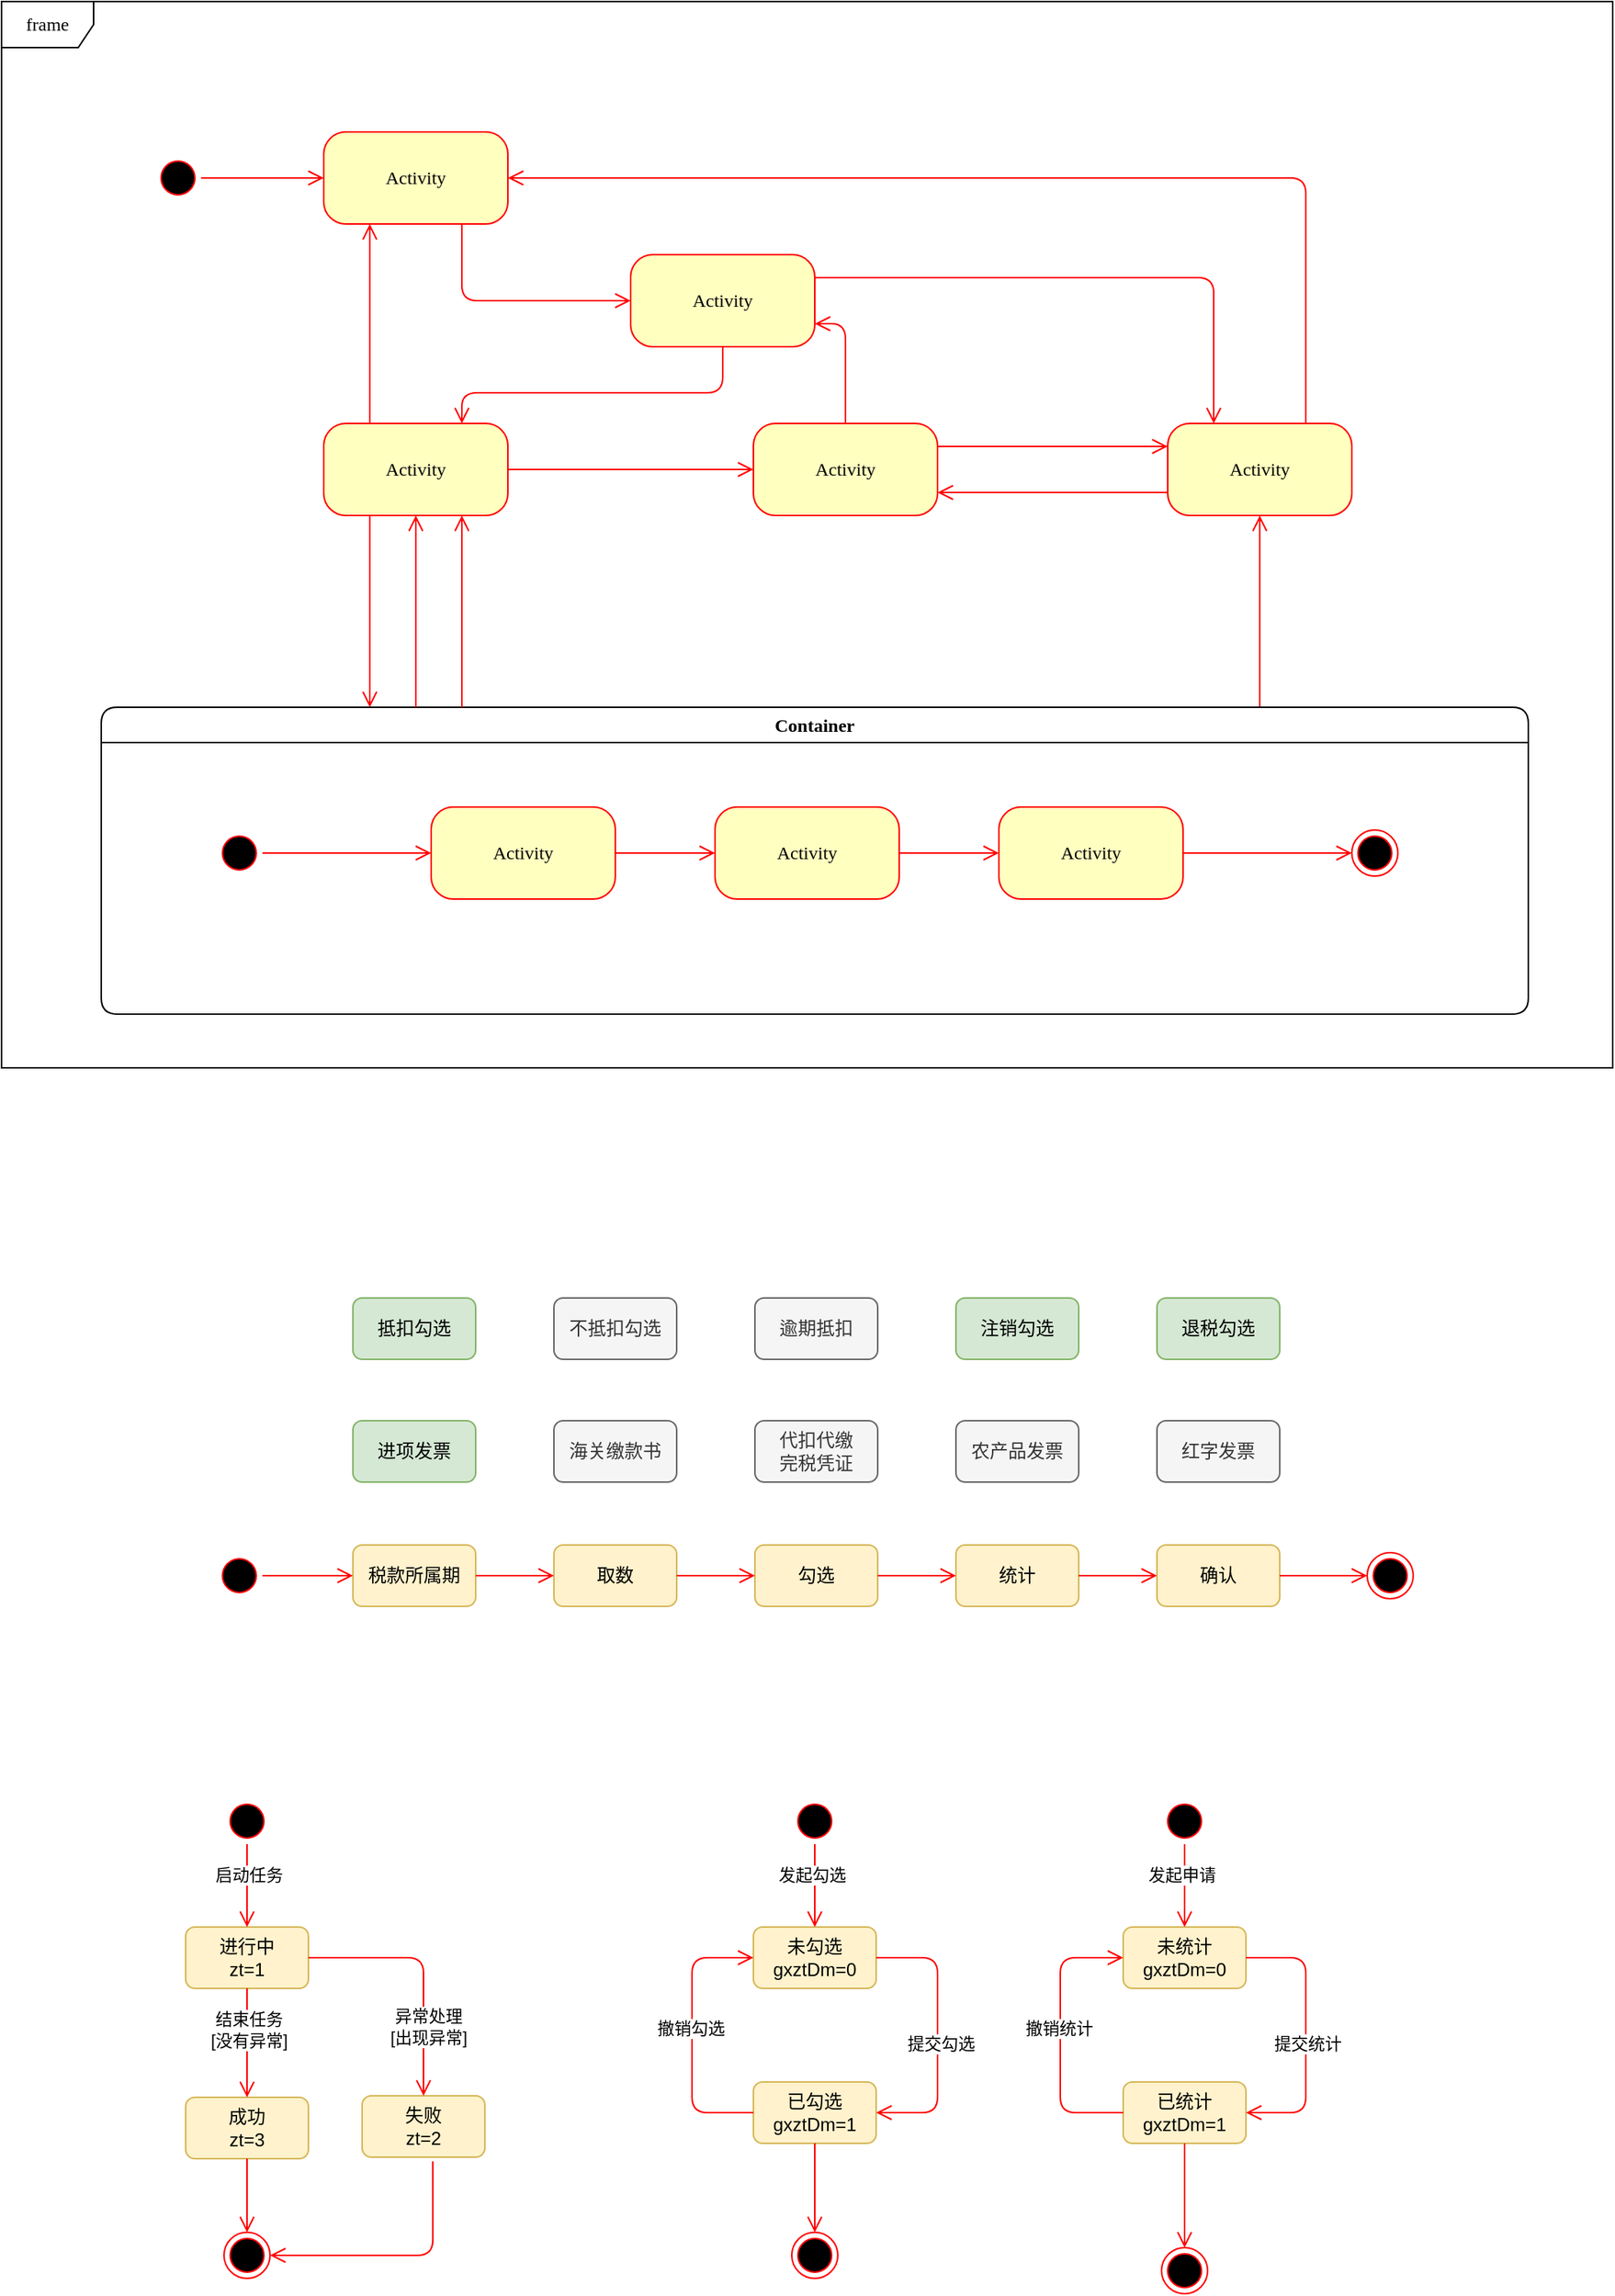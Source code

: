<mxfile version="21.6.8" type="github">
  <diagram name="Page-1" id="58cdce13-f638-feb5-8d6f-7d28b1aa9fa0">
    <mxGraphModel dx="1050" dy="574" grid="1" gridSize="10" guides="1" tooltips="1" connect="1" arrows="1" fold="1" page="1" pageScale="1" pageWidth="1100" pageHeight="850" background="none" math="0" shadow="0">
      <root>
        <mxCell id="0" />
        <mxCell id="1" parent="0" />
        <mxCell id="382b91b5511bd0f7-1" value="" style="ellipse;html=1;shape=startState;fillColor=#000000;strokeColor=#ff0000;rounded=1;shadow=0;comic=0;labelBackgroundColor=none;fontFamily=Verdana;fontSize=12;fontColor=#000000;align=center;direction=south;" parent="1" vertex="1">
          <mxGeometry x="130" y="135" width="30" height="30" as="geometry" />
        </mxCell>
        <mxCell id="382b91b5511bd0f7-5" value="Activity" style="rounded=1;whiteSpace=wrap;html=1;arcSize=24;fillColor=#ffffc0;strokeColor=#ff0000;shadow=0;comic=0;labelBackgroundColor=none;fontFamily=Verdana;fontSize=12;fontColor=#000000;align=center;" parent="1" vertex="1">
          <mxGeometry x="240" y="310" width="120" height="60" as="geometry" />
        </mxCell>
        <mxCell id="382b91b5511bd0f7-6" value="Activity" style="rounded=1;whiteSpace=wrap;html=1;arcSize=24;fillColor=#ffffc0;strokeColor=#ff0000;shadow=0;comic=0;labelBackgroundColor=none;fontFamily=Verdana;fontSize=12;fontColor=#000000;align=center;" parent="1" vertex="1">
          <mxGeometry x="240" y="120" width="120" height="60" as="geometry" />
        </mxCell>
        <mxCell id="3cde6dad864a17aa-3" style="edgeStyle=orthogonalEdgeStyle;html=1;exitX=1;exitY=0.25;entryX=0.25;entryY=0;labelBackgroundColor=none;endArrow=open;endSize=8;strokeColor=#ff0000;fontFamily=Verdana;fontSize=12;align=left;" parent="1" source="382b91b5511bd0f7-7" target="382b91b5511bd0f7-9" edge="1">
          <mxGeometry relative="1" as="geometry" />
        </mxCell>
        <mxCell id="382b91b5511bd0f7-7" value="Activity" style="rounded=1;whiteSpace=wrap;html=1;arcSize=24;fillColor=#ffffc0;strokeColor=#ff0000;shadow=0;comic=0;labelBackgroundColor=none;fontFamily=Verdana;fontSize=12;fontColor=#000000;align=center;" parent="1" vertex="1">
          <mxGeometry x="440" y="200" width="120" height="60" as="geometry" />
        </mxCell>
        <mxCell id="3cde6dad864a17aa-4" style="edgeStyle=orthogonalEdgeStyle;html=1;exitX=0.75;exitY=0;entryX=1;entryY=0.5;labelBackgroundColor=none;endArrow=open;endSize=8;strokeColor=#ff0000;fontFamily=Verdana;fontSize=12;align=left;" parent="1" source="382b91b5511bd0f7-9" target="382b91b5511bd0f7-6" edge="1">
          <mxGeometry relative="1" as="geometry">
            <Array as="points">
              <mxPoint x="880" y="150" />
            </Array>
          </mxGeometry>
        </mxCell>
        <mxCell id="3cde6dad864a17aa-13" style="edgeStyle=elbowEdgeStyle;html=1;exitX=0;exitY=0.75;entryX=1;entryY=0.75;labelBackgroundColor=none;endArrow=open;endSize=8;strokeColor=#ff0000;fontFamily=Verdana;fontSize=12;align=left;" parent="1" source="382b91b5511bd0f7-9" target="382b91b5511bd0f7-10" edge="1">
          <mxGeometry relative="1" as="geometry" />
        </mxCell>
        <mxCell id="382b91b5511bd0f7-9" value="Activity" style="rounded=1;whiteSpace=wrap;html=1;arcSize=24;fillColor=#ffffc0;strokeColor=#ff0000;shadow=0;comic=0;labelBackgroundColor=none;fontFamily=Verdana;fontSize=12;fontColor=#000000;align=center;" parent="1" vertex="1">
          <mxGeometry x="790" y="310" width="120" height="60" as="geometry" />
        </mxCell>
        <mxCell id="382b91b5511bd0f7-10" value="Activity" style="rounded=1;whiteSpace=wrap;html=1;arcSize=24;fillColor=#ffffc0;strokeColor=#ff0000;shadow=0;comic=0;labelBackgroundColor=none;fontFamily=Verdana;fontSize=12;fontColor=#000000;align=center;" parent="1" vertex="1">
          <mxGeometry x="520" y="310" width="120" height="60" as="geometry" />
        </mxCell>
        <mxCell id="3cde6dad864a17aa-5" style="edgeStyle=elbowEdgeStyle;html=1;labelBackgroundColor=none;endArrow=open;endSize=8;strokeColor=#ff0000;fontFamily=Verdana;fontSize=12;align=left;" parent="1" source="2a3bc250acf0617d-7" target="382b91b5511bd0f7-9" edge="1">
          <mxGeometry relative="1" as="geometry" />
        </mxCell>
        <mxCell id="2a3bc250acf0617d-7" value="Container" style="swimlane;whiteSpace=wrap;html=1;rounded=1;shadow=0;comic=0;labelBackgroundColor=none;strokeWidth=1;fontFamily=Verdana;fontSize=12;align=center;" parent="1" vertex="1">
          <mxGeometry x="95" y="495" width="930" height="200" as="geometry" />
        </mxCell>
        <mxCell id="3cde6dad864a17aa-10" style="edgeStyle=elbowEdgeStyle;html=1;labelBackgroundColor=none;endArrow=open;endSize=8;strokeColor=#ff0000;fontFamily=Verdana;fontSize=12;align=left;" parent="2a3bc250acf0617d-7" source="382b91b5511bd0f7-8" target="3cde6dad864a17aa-1" edge="1">
          <mxGeometry relative="1" as="geometry" />
        </mxCell>
        <mxCell id="382b91b5511bd0f7-8" value="Activity" style="rounded=1;whiteSpace=wrap;html=1;arcSize=24;fillColor=#ffffc0;strokeColor=#ff0000;shadow=0;comic=0;labelBackgroundColor=none;fontFamily=Verdana;fontSize=12;fontColor=#000000;align=center;" parent="2a3bc250acf0617d-7" vertex="1">
          <mxGeometry x="215" y="65" width="120" height="60" as="geometry" />
        </mxCell>
        <mxCell id="24f968d109e7d6b4-3" value="" style="ellipse;html=1;shape=endState;fillColor=#000000;strokeColor=#ff0000;rounded=1;shadow=0;comic=0;labelBackgroundColor=none;fontFamily=Verdana;fontSize=12;fontColor=#000000;align=center;" parent="2a3bc250acf0617d-7" vertex="1">
          <mxGeometry x="815" y="80" width="30" height="30" as="geometry" />
        </mxCell>
        <mxCell id="3cde6dad864a17aa-9" style="edgeStyle=elbowEdgeStyle;html=1;labelBackgroundColor=none;endArrow=open;endSize=8;strokeColor=#ff0000;fontFamily=Verdana;fontSize=12;align=left;" parent="2a3bc250acf0617d-7" source="2a3bc250acf0617d-3" target="382b91b5511bd0f7-8" edge="1">
          <mxGeometry relative="1" as="geometry" />
        </mxCell>
        <mxCell id="2a3bc250acf0617d-3" value="" style="ellipse;html=1;shape=startState;fillColor=#000000;strokeColor=#ff0000;rounded=1;shadow=0;comic=0;labelBackgroundColor=none;fontFamily=Verdana;fontSize=12;fontColor=#000000;align=center;direction=south;" parent="2a3bc250acf0617d-7" vertex="1">
          <mxGeometry x="75" y="80" width="30" height="30" as="geometry" />
        </mxCell>
        <mxCell id="3cde6dad864a17aa-11" style="edgeStyle=elbowEdgeStyle;html=1;labelBackgroundColor=none;endArrow=open;endSize=8;strokeColor=#ff0000;fontFamily=Verdana;fontSize=12;align=left;" parent="2a3bc250acf0617d-7" source="3cde6dad864a17aa-1" target="3cde6dad864a17aa-2" edge="1">
          <mxGeometry relative="1" as="geometry" />
        </mxCell>
        <mxCell id="3cde6dad864a17aa-1" value="Activity" style="rounded=1;whiteSpace=wrap;html=1;arcSize=24;fillColor=#ffffc0;strokeColor=#ff0000;shadow=0;comic=0;labelBackgroundColor=none;fontFamily=Verdana;fontSize=12;fontColor=#000000;align=center;" parent="2a3bc250acf0617d-7" vertex="1">
          <mxGeometry x="400" y="65" width="120" height="60" as="geometry" />
        </mxCell>
        <mxCell id="3cde6dad864a17aa-12" style="edgeStyle=elbowEdgeStyle;html=1;labelBackgroundColor=none;endArrow=open;endSize=8;strokeColor=#ff0000;fontFamily=Verdana;fontSize=12;align=left;" parent="2a3bc250acf0617d-7" source="3cde6dad864a17aa-2" target="24f968d109e7d6b4-3" edge="1">
          <mxGeometry relative="1" as="geometry" />
        </mxCell>
        <mxCell id="3cde6dad864a17aa-2" value="Activity" style="rounded=1;whiteSpace=wrap;html=1;arcSize=24;fillColor=#ffffc0;strokeColor=#ff0000;shadow=0;comic=0;labelBackgroundColor=none;fontFamily=Verdana;fontSize=12;fontColor=#000000;align=center;" parent="2a3bc250acf0617d-7" vertex="1">
          <mxGeometry x="585" y="65" width="120" height="60" as="geometry" />
        </mxCell>
        <mxCell id="2a3bc250acf0617d-8" value="frame" style="shape=umlFrame;whiteSpace=wrap;html=1;rounded=1;shadow=0;comic=0;labelBackgroundColor=none;strokeWidth=1;fontFamily=Verdana;fontSize=12;align=center;movable=1;resizable=1;rotatable=1;deletable=1;editable=1;locked=0;connectable=1;" parent="1" vertex="1">
          <mxGeometry x="30" y="35" width="1050" height="695" as="geometry" />
        </mxCell>
        <mxCell id="2a3bc250acf0617d-9" style="edgeStyle=orthogonalEdgeStyle;html=1;labelBackgroundColor=none;endArrow=open;endSize=8;strokeColor=#ff0000;fontFamily=Verdana;fontSize=12;align=left;" parent="1" source="382b91b5511bd0f7-1" target="382b91b5511bd0f7-6" edge="1">
          <mxGeometry relative="1" as="geometry" />
        </mxCell>
        <mxCell id="2a3bc250acf0617d-10" style="edgeStyle=orthogonalEdgeStyle;html=1;labelBackgroundColor=none;endArrow=open;endSize=8;strokeColor=#ff0000;fontFamily=Verdana;fontSize=12;align=left;entryX=0;entryY=0.5;" parent="1" source="382b91b5511bd0f7-6" target="382b91b5511bd0f7-7" edge="1">
          <mxGeometry relative="1" as="geometry">
            <Array as="points">
              <mxPoint x="330" y="230" />
            </Array>
          </mxGeometry>
        </mxCell>
        <mxCell id="2a3bc250acf0617d-11" style="edgeStyle=orthogonalEdgeStyle;html=1;entryX=0.75;entryY=0;labelBackgroundColor=none;endArrow=open;endSize=8;strokeColor=#ff0000;fontFamily=Verdana;fontSize=12;align=left;exitX=0.5;exitY=1;" parent="1" source="382b91b5511bd0f7-7" target="382b91b5511bd0f7-5" edge="1">
          <mxGeometry relative="1" as="geometry">
            <mxPoint x="520" y="300" as="sourcePoint" />
            <Array as="points">
              <mxPoint x="500" y="290" />
              <mxPoint x="330" y="290" />
            </Array>
          </mxGeometry>
        </mxCell>
        <mxCell id="2a3bc250acf0617d-12" style="edgeStyle=orthogonalEdgeStyle;html=1;exitX=0.25;exitY=0;entryX=0.25;entryY=1;labelBackgroundColor=none;endArrow=open;endSize=8;strokeColor=#ff0000;fontFamily=Verdana;fontSize=12;align=left;" parent="1" source="382b91b5511bd0f7-5" target="382b91b5511bd0f7-6" edge="1">
          <mxGeometry relative="1" as="geometry" />
        </mxCell>
        <mxCell id="2a3bc250acf0617d-13" style="edgeStyle=orthogonalEdgeStyle;html=1;exitX=1;exitY=0.5;entryX=0;entryY=0.5;labelBackgroundColor=none;endArrow=open;endSize=8;strokeColor=#ff0000;fontFamily=Verdana;fontSize=12;align=left;" parent="1" source="382b91b5511bd0f7-5" target="382b91b5511bd0f7-10" edge="1">
          <mxGeometry relative="1" as="geometry" />
        </mxCell>
        <mxCell id="2a3bc250acf0617d-14" style="edgeStyle=orthogonalEdgeStyle;html=1;exitX=0.5;exitY=0;entryX=1;entryY=0.75;labelBackgroundColor=none;endArrow=open;endSize=8;strokeColor=#ff0000;fontFamily=Verdana;fontSize=12;align=left;" parent="1" source="382b91b5511bd0f7-10" target="382b91b5511bd0f7-7" edge="1">
          <mxGeometry relative="1" as="geometry" />
        </mxCell>
        <mxCell id="2a3bc250acf0617d-15" style="edgeStyle=orthogonalEdgeStyle;html=1;exitX=1;exitY=0.25;entryX=0;entryY=0.25;labelBackgroundColor=none;endArrow=open;endSize=8;strokeColor=#ff0000;fontFamily=Verdana;fontSize=12;align=left;" parent="1" source="382b91b5511bd0f7-10" target="382b91b5511bd0f7-9" edge="1">
          <mxGeometry relative="1" as="geometry" />
        </mxCell>
        <mxCell id="3cde6dad864a17aa-6" style="edgeStyle=elbowEdgeStyle;html=1;labelBackgroundColor=none;endArrow=open;endSize=8;strokeColor=#ff0000;fontFamily=Verdana;fontSize=12;align=left;entryX=0.75;entryY=1;" parent="1" source="2a3bc250acf0617d-7" target="382b91b5511bd0f7-5" edge="1">
          <mxGeometry relative="1" as="geometry">
            <mxPoint x="340" y="505" as="sourcePoint" />
            <mxPoint x="340" y="380" as="targetPoint" />
          </mxGeometry>
        </mxCell>
        <mxCell id="3cde6dad864a17aa-7" style="edgeStyle=elbowEdgeStyle;html=1;labelBackgroundColor=none;endArrow=open;endSize=8;strokeColor=#ff0000;fontFamily=Verdana;fontSize=12;align=left;entryX=0.5;entryY=1;" parent="1" source="2a3bc250acf0617d-7" target="382b91b5511bd0f7-5" edge="1">
          <mxGeometry relative="1" as="geometry">
            <mxPoint x="340" y="505" as="sourcePoint" />
            <mxPoint x="340" y="380" as="targetPoint" />
          </mxGeometry>
        </mxCell>
        <mxCell id="3cde6dad864a17aa-8" style="edgeStyle=elbowEdgeStyle;html=1;labelBackgroundColor=none;endArrow=open;endSize=8;strokeColor=#ff0000;fontFamily=Verdana;fontSize=12;align=left;exitX=0.25;exitY=1;" parent="1" source="382b91b5511bd0f7-5" target="2a3bc250acf0617d-7" edge="1">
          <mxGeometry relative="1" as="geometry">
            <mxPoint x="350" y="515" as="sourcePoint" />
            <mxPoint x="350" y="390" as="targetPoint" />
          </mxGeometry>
        </mxCell>
        <mxCell id="sTs45CZRdDoFSn7NXeSg-1" value="抵扣勾选" style="whiteSpace=wrap;html=1;rounded=1;aspect=fixed;fillColor=#d5e8d4;strokeColor=#82b366;" parent="1" vertex="1">
          <mxGeometry x="259" y="880" width="80" height="40" as="geometry" />
        </mxCell>
        <mxCell id="sTs45CZRdDoFSn7NXeSg-2" value="不抵扣勾选" style="whiteSpace=wrap;html=1;rounded=1;aspect=fixed;fillColor=#f5f5f5;fontColor=#333333;strokeColor=#666666;" parent="1" vertex="1">
          <mxGeometry x="390" y="880" width="80" height="40" as="geometry" />
        </mxCell>
        <mxCell id="sTs45CZRdDoFSn7NXeSg-3" value="逾期抵扣" style="whiteSpace=wrap;html=1;rounded=1;aspect=fixed;fillColor=#f5f5f5;fontColor=#333333;strokeColor=#666666;" parent="1" vertex="1">
          <mxGeometry x="521" y="880" width="80" height="40" as="geometry" />
        </mxCell>
        <mxCell id="sTs45CZRdDoFSn7NXeSg-4" value="注销勾选" style="whiteSpace=wrap;html=1;rounded=1;aspect=fixed;fillColor=#d5e8d4;strokeColor=#82b366;" parent="1" vertex="1">
          <mxGeometry x="652" y="880" width="80" height="40" as="geometry" />
        </mxCell>
        <mxCell id="sTs45CZRdDoFSn7NXeSg-5" value="退税勾选" style="whiteSpace=wrap;html=1;rounded=1;aspect=fixed;fillColor=#d5e8d4;strokeColor=#82b366;" parent="1" vertex="1">
          <mxGeometry x="783" y="880" width="80" height="40" as="geometry" />
        </mxCell>
        <mxCell id="sTs45CZRdDoFSn7NXeSg-7" value="税款所属期" style="rounded=1;whiteSpace=wrap;html=1;aspect=fixed;fillColor=#fff2cc;strokeColor=#d6b656;" parent="1" vertex="1">
          <mxGeometry x="259" y="1041" width="80" height="40" as="geometry" />
        </mxCell>
        <mxCell id="sTs45CZRdDoFSn7NXeSg-9" value="取数" style="rounded=1;whiteSpace=wrap;html=1;fillColor=#fff2cc;strokeColor=#d6b656;" parent="1" vertex="1">
          <mxGeometry x="390" y="1041" width="80" height="40" as="geometry" />
        </mxCell>
        <mxCell id="sTs45CZRdDoFSn7NXeSg-10" value="勾选" style="rounded=1;whiteSpace=wrap;html=1;fillColor=#fff2cc;strokeColor=#d6b656;" parent="1" vertex="1">
          <mxGeometry x="521" y="1041" width="80" height="40" as="geometry" />
        </mxCell>
        <mxCell id="sTs45CZRdDoFSn7NXeSg-11" value="统计" style="rounded=1;whiteSpace=wrap;html=1;fillColor=#fff2cc;strokeColor=#d6b656;" parent="1" vertex="1">
          <mxGeometry x="652" y="1041" width="80" height="40" as="geometry" />
        </mxCell>
        <mxCell id="sTs45CZRdDoFSn7NXeSg-12" value="确认" style="rounded=1;whiteSpace=wrap;html=1;fillColor=#fff2cc;strokeColor=#d6b656;" parent="1" vertex="1">
          <mxGeometry x="783" y="1041" width="80" height="40" as="geometry" />
        </mxCell>
        <mxCell id="sTs45CZRdDoFSn7NXeSg-14" value="" style="ellipse;html=1;shape=endState;fillColor=#000000;strokeColor=#ff0000;" parent="1" vertex="1">
          <mxGeometry x="920" y="1046" width="30" height="30" as="geometry" />
        </mxCell>
        <mxCell id="sTs45CZRdDoFSn7NXeSg-15" value="" style="ellipse;html=1;shape=startState;fillColor=#000000;strokeColor=#ff0000;" parent="1" vertex="1">
          <mxGeometry x="170" y="1046" width="30" height="30" as="geometry" />
        </mxCell>
        <mxCell id="sTs45CZRdDoFSn7NXeSg-16" value="" style="edgeStyle=orthogonalEdgeStyle;html=1;verticalAlign=bottom;endArrow=open;endSize=8;strokeColor=#ff0000;rounded=0;entryX=0;entryY=0.5;entryDx=0;entryDy=0;" parent="1" source="sTs45CZRdDoFSn7NXeSg-15" target="sTs45CZRdDoFSn7NXeSg-7" edge="1">
          <mxGeometry relative="1" as="geometry">
            <mxPoint x="95" y="1146" as="targetPoint" />
          </mxGeometry>
        </mxCell>
        <mxCell id="sTs45CZRdDoFSn7NXeSg-17" value="" style="edgeStyle=orthogonalEdgeStyle;html=1;verticalAlign=bottom;endArrow=open;endSize=8;strokeColor=#ff0000;rounded=0;entryX=0;entryY=0.5;entryDx=0;entryDy=0;exitX=1;exitY=0.5;exitDx=0;exitDy=0;" parent="1" source="sTs45CZRdDoFSn7NXeSg-7" target="sTs45CZRdDoFSn7NXeSg-9" edge="1">
          <mxGeometry relative="1" as="geometry">
            <mxPoint x="274" y="1071" as="targetPoint" />
            <mxPoint x="204" y="1071" as="sourcePoint" />
          </mxGeometry>
        </mxCell>
        <mxCell id="sTs45CZRdDoFSn7NXeSg-18" value="" style="edgeStyle=orthogonalEdgeStyle;html=1;verticalAlign=bottom;endArrow=open;endSize=8;strokeColor=#ff0000;rounded=0;entryX=0;entryY=0.5;entryDx=0;entryDy=0;exitX=1;exitY=0.5;exitDx=0;exitDy=0;" parent="1" source="sTs45CZRdDoFSn7NXeSg-9" target="sTs45CZRdDoFSn7NXeSg-10" edge="1">
          <mxGeometry relative="1" as="geometry">
            <mxPoint x="404" y="1071" as="targetPoint" />
            <mxPoint x="424" y="1136" as="sourcePoint" />
          </mxGeometry>
        </mxCell>
        <mxCell id="sTs45CZRdDoFSn7NXeSg-19" value="" style="edgeStyle=orthogonalEdgeStyle;html=1;verticalAlign=bottom;endArrow=open;endSize=8;strokeColor=#ff0000;rounded=0;entryX=0;entryY=0.5;entryDx=0;entryDy=0;exitX=1;exitY=0.5;exitDx=0;exitDy=0;" parent="1" source="sTs45CZRdDoFSn7NXeSg-10" target="sTs45CZRdDoFSn7NXeSg-11" edge="1">
          <mxGeometry relative="1" as="geometry">
            <mxPoint x="529" y="1071" as="targetPoint" />
            <mxPoint x="514" y="1156" as="sourcePoint" />
          </mxGeometry>
        </mxCell>
        <mxCell id="sTs45CZRdDoFSn7NXeSg-20" value="" style="edgeStyle=orthogonalEdgeStyle;html=1;verticalAlign=bottom;endArrow=open;endSize=8;strokeColor=#ff0000;rounded=0;entryX=0;entryY=0.5;entryDx=0;entryDy=0;exitX=1;exitY=0.5;exitDx=0;exitDy=0;" parent="1" source="sTs45CZRdDoFSn7NXeSg-11" target="sTs45CZRdDoFSn7NXeSg-12" edge="1">
          <mxGeometry relative="1" as="geometry">
            <mxPoint x="654" y="1071" as="targetPoint" />
            <mxPoint x="654" y="1136" as="sourcePoint" />
          </mxGeometry>
        </mxCell>
        <mxCell id="sTs45CZRdDoFSn7NXeSg-21" value="" style="edgeStyle=orthogonalEdgeStyle;html=1;verticalAlign=bottom;endArrow=open;endSize=8;strokeColor=#ff0000;rounded=0;entryX=0;entryY=0.5;entryDx=0;entryDy=0;exitX=1;exitY=0.5;exitDx=0;exitDy=0;" parent="1" source="sTs45CZRdDoFSn7NXeSg-12" target="sTs45CZRdDoFSn7NXeSg-14" edge="1">
          <mxGeometry relative="1" as="geometry">
            <mxPoint x="785" y="1071" as="targetPoint" />
            <mxPoint x="770" y="1146" as="sourcePoint" />
          </mxGeometry>
        </mxCell>
        <mxCell id="sTs45CZRdDoFSn7NXeSg-22" value="进项发票" style="whiteSpace=wrap;html=1;rounded=1;aspect=fixed;fillColor=#d5e8d4;strokeColor=#82b366;" parent="1" vertex="1">
          <mxGeometry x="259" y="960" width="80" height="40" as="geometry" />
        </mxCell>
        <mxCell id="sTs45CZRdDoFSn7NXeSg-23" value="海关缴款书" style="whiteSpace=wrap;html=1;rounded=1;aspect=fixed;fillColor=#f5f5f5;fontColor=#333333;strokeColor=#666666;" parent="1" vertex="1">
          <mxGeometry x="390" y="960" width="80" height="40" as="geometry" />
        </mxCell>
        <mxCell id="sTs45CZRdDoFSn7NXeSg-24" value="代扣代缴&lt;br&gt;完税凭证" style="whiteSpace=wrap;html=1;rounded=1;aspect=fixed;fillColor=#f5f5f5;fontColor=#333333;strokeColor=#666666;" parent="1" vertex="1">
          <mxGeometry x="521" y="960" width="80" height="40" as="geometry" />
        </mxCell>
        <mxCell id="sTs45CZRdDoFSn7NXeSg-25" value="农产品发票" style="whiteSpace=wrap;html=1;rounded=1;aspect=fixed;fillColor=#f5f5f5;fontColor=#333333;strokeColor=#666666;" parent="1" vertex="1">
          <mxGeometry x="652" y="960" width="80" height="40" as="geometry" />
        </mxCell>
        <mxCell id="sTs45CZRdDoFSn7NXeSg-26" value="红字发票" style="whiteSpace=wrap;html=1;rounded=1;aspect=fixed;fillColor=#f5f5f5;fontColor=#333333;strokeColor=#666666;" parent="1" vertex="1">
          <mxGeometry x="783" y="960" width="80" height="40" as="geometry" />
        </mxCell>
        <mxCell id="sTs45CZRdDoFSn7NXeSg-30" value="进行中&lt;br&gt;zt=1" style="rounded=1;whiteSpace=wrap;html=1;fillColor=#fff2cc;strokeColor=#d6b656;" parent="1" vertex="1">
          <mxGeometry x="150" y="1290" width="80" height="40" as="geometry" />
        </mxCell>
        <mxCell id="sTs45CZRdDoFSn7NXeSg-31" value="成功&lt;br&gt;zt=3" style="rounded=1;whiteSpace=wrap;html=1;fillColor=#fff2cc;strokeColor=#d6b656;" parent="1" vertex="1">
          <mxGeometry x="150" y="1401" width="80" height="40" as="geometry" />
        </mxCell>
        <mxCell id="sTs45CZRdDoFSn7NXeSg-32" value="失败&lt;br&gt;zt=2" style="rounded=1;whiteSpace=wrap;html=1;fillColor=#fff2cc;strokeColor=#d6b656;" parent="1" vertex="1">
          <mxGeometry x="265" y="1400" width="80" height="40" as="geometry" />
        </mxCell>
        <mxCell id="sTs45CZRdDoFSn7NXeSg-35" value="" style="ellipse;html=1;shape=endState;fillColor=#000000;strokeColor=#ff0000;" parent="1" vertex="1">
          <mxGeometry x="175" y="1489" width="30" height="30" as="geometry" />
        </mxCell>
        <mxCell id="sTs45CZRdDoFSn7NXeSg-36" value="" style="ellipse;html=1;shape=startState;fillColor=#000000;strokeColor=#ff0000;" parent="1" vertex="1">
          <mxGeometry x="175" y="1206" width="30" height="30" as="geometry" />
        </mxCell>
        <mxCell id="sTs45CZRdDoFSn7NXeSg-37" value="" style="edgeStyle=orthogonalEdgeStyle;html=1;verticalAlign=bottom;endArrow=open;endSize=8;strokeColor=#ff0000;rounded=0;entryX=0.5;entryY=0;entryDx=0;entryDy=0;" parent="1" source="sTs45CZRdDoFSn7NXeSg-36" target="sTs45CZRdDoFSn7NXeSg-30" edge="1">
          <mxGeometry relative="1" as="geometry">
            <mxPoint x="93" y="1265" as="targetPoint" />
          </mxGeometry>
        </mxCell>
        <mxCell id="NtjbMHKrXhSSU9uYyu6V-6" value="启动任务" style="edgeLabel;html=1;align=center;verticalAlign=middle;resizable=0;points=[];" vertex="1" connectable="0" parent="sTs45CZRdDoFSn7NXeSg-37">
          <mxGeometry x="-0.4" y="1" relative="1" as="geometry">
            <mxPoint y="4" as="offset" />
          </mxGeometry>
        </mxCell>
        <mxCell id="sTs45CZRdDoFSn7NXeSg-38" value="" style="edgeStyle=orthogonalEdgeStyle;html=1;verticalAlign=bottom;endArrow=open;endSize=8;strokeColor=#ff0000;rounded=0;entryX=0.5;entryY=0;entryDx=0;entryDy=0;exitX=0.5;exitY=1;exitDx=0;exitDy=0;" parent="1" source="sTs45CZRdDoFSn7NXeSg-30" target="sTs45CZRdDoFSn7NXeSg-31" edge="1">
          <mxGeometry relative="1" as="geometry">
            <mxPoint x="272" y="1190" as="targetPoint" />
            <mxPoint x="202" y="1190" as="sourcePoint" />
            <Array as="points">
              <mxPoint x="190" y="1370" />
              <mxPoint x="190" y="1370" />
            </Array>
          </mxGeometry>
        </mxCell>
        <mxCell id="NtjbMHKrXhSSU9uYyu6V-7" value="结束任务&lt;br&gt;[没有异常]" style="edgeLabel;html=1;align=center;verticalAlign=middle;resizable=0;points=[];" vertex="1" connectable="0" parent="sTs45CZRdDoFSn7NXeSg-38">
          <mxGeometry x="-0.239" y="1" relative="1" as="geometry">
            <mxPoint as="offset" />
          </mxGeometry>
        </mxCell>
        <mxCell id="sTs45CZRdDoFSn7NXeSg-42" value="" style="edgeStyle=orthogonalEdgeStyle;html=1;verticalAlign=bottom;endArrow=open;endSize=8;strokeColor=#ff0000;rounded=0;entryX=0.5;entryY=0;entryDx=0;entryDy=0;exitX=0.5;exitY=1;exitDx=0;exitDy=0;" parent="1" source="sTs45CZRdDoFSn7NXeSg-31" target="sTs45CZRdDoFSn7NXeSg-35" edge="1">
          <mxGeometry relative="1" as="geometry">
            <mxPoint x="783" y="1161" as="targetPoint" />
            <mxPoint x="861" y="1151" as="sourcePoint" />
            <Array as="points">
              <mxPoint x="190" y="1461" />
              <mxPoint x="190" y="1461" />
            </Array>
          </mxGeometry>
        </mxCell>
        <mxCell id="sTs45CZRdDoFSn7NXeSg-44" style="edgeStyle=orthogonalEdgeStyle;html=1;entryX=0.5;entryY=0;labelBackgroundColor=none;endArrow=open;endSize=8;strokeColor=#ff0000;fontFamily=Verdana;fontSize=12;align=left;exitX=1;exitY=0.5;exitDx=0;exitDy=0;entryDx=0;entryDy=0;" parent="1" source="sTs45CZRdDoFSn7NXeSg-30" target="sTs45CZRdDoFSn7NXeSg-32" edge="1">
          <mxGeometry relative="1" as="geometry">
            <mxPoint x="518" y="1225" as="sourcePoint" />
            <Array as="points">
              <mxPoint x="305" y="1310" />
            </Array>
            <mxPoint x="348" y="1275" as="targetPoint" />
          </mxGeometry>
        </mxCell>
        <mxCell id="NtjbMHKrXhSSU9uYyu6V-8" value="异常处理&lt;br&gt;[出现异常]" style="edgeLabel;html=1;align=center;verticalAlign=middle;resizable=0;points=[];" vertex="1" connectable="0" parent="sTs45CZRdDoFSn7NXeSg-44">
          <mxGeometry x="0.451" y="3" relative="1" as="geometry">
            <mxPoint as="offset" />
          </mxGeometry>
        </mxCell>
        <mxCell id="sTs45CZRdDoFSn7NXeSg-45" value="" style="edgeStyle=orthogonalEdgeStyle;html=1;verticalAlign=bottom;endArrow=open;endSize=8;strokeColor=#ff0000;rounded=1;entryX=1;entryY=0.5;entryDx=0;entryDy=0;exitX=0.576;exitY=1.07;exitDx=0;exitDy=0;exitPerimeter=0;" parent="1" source="sTs45CZRdDoFSn7NXeSg-32" target="sTs45CZRdDoFSn7NXeSg-35" edge="1">
          <mxGeometry relative="1" as="geometry">
            <mxPoint x="928" y="1161" as="targetPoint" />
            <mxPoint x="613" y="1161" as="sourcePoint" />
            <Array as="points">
              <mxPoint x="311" y="1504" />
            </Array>
          </mxGeometry>
        </mxCell>
        <mxCell id="sTs45CZRdDoFSn7NXeSg-46" value="未勾选&lt;br&gt;gxztDm=0" style="rounded=1;whiteSpace=wrap;html=1;fillColor=#fff2cc;strokeColor=#d6b656;" parent="1" vertex="1">
          <mxGeometry x="520" y="1290" width="80" height="40" as="geometry" />
        </mxCell>
        <mxCell id="sTs45CZRdDoFSn7NXeSg-47" value="已勾选&lt;br&gt;gxztDm=1" style="rounded=1;whiteSpace=wrap;html=1;fillColor=#fff2cc;strokeColor=#d6b656;" parent="1" vertex="1">
          <mxGeometry x="520" y="1391" width="80" height="40" as="geometry" />
        </mxCell>
        <mxCell id="sTs45CZRdDoFSn7NXeSg-48" value="" style="ellipse;html=1;shape=endState;fillColor=#000000;strokeColor=#ff0000;" parent="1" vertex="1">
          <mxGeometry x="545" y="1489" width="30" height="30" as="geometry" />
        </mxCell>
        <mxCell id="sTs45CZRdDoFSn7NXeSg-49" value="" style="ellipse;html=1;shape=startState;fillColor=#000000;strokeColor=#ff0000;" parent="1" vertex="1">
          <mxGeometry x="545" y="1206" width="30" height="30" as="geometry" />
        </mxCell>
        <mxCell id="sTs45CZRdDoFSn7NXeSg-50" value="" style="edgeStyle=orthogonalEdgeStyle;html=1;verticalAlign=bottom;endArrow=open;endSize=8;strokeColor=#ff0000;rounded=0;entryX=0.5;entryY=0;entryDx=0;entryDy=0;" parent="1" source="sTs45CZRdDoFSn7NXeSg-49" target="sTs45CZRdDoFSn7NXeSg-46" edge="1">
          <mxGeometry relative="1" as="geometry">
            <mxPoint x="463" y="1265" as="targetPoint" />
          </mxGeometry>
        </mxCell>
        <mxCell id="NtjbMHKrXhSSU9uYyu6V-2" value="发起勾选" style="edgeLabel;html=1;align=center;verticalAlign=middle;resizable=0;points=[];" vertex="1" connectable="0" parent="sTs45CZRdDoFSn7NXeSg-50">
          <mxGeometry x="-0.363" y="-2" relative="1" as="geometry">
            <mxPoint y="3" as="offset" />
          </mxGeometry>
        </mxCell>
        <mxCell id="sTs45CZRdDoFSn7NXeSg-51" value="" style="edgeStyle=orthogonalEdgeStyle;html=1;verticalAlign=bottom;endArrow=open;endSize=8;strokeColor=#ff0000;rounded=1;entryX=1;entryY=0.5;entryDx=0;entryDy=0;exitX=1;exitY=0.5;exitDx=0;exitDy=0;" parent="1" source="sTs45CZRdDoFSn7NXeSg-46" target="sTs45CZRdDoFSn7NXeSg-47" edge="1">
          <mxGeometry relative="1" as="geometry">
            <mxPoint x="642" y="1190" as="targetPoint" />
            <mxPoint x="572" y="1190" as="sourcePoint" />
            <Array as="points">
              <mxPoint x="640" y="1310" />
              <mxPoint x="640" y="1411" />
            </Array>
          </mxGeometry>
        </mxCell>
        <mxCell id="NtjbMHKrXhSSU9uYyu6V-3" value="提交勾选" style="edgeLabel;html=1;align=center;verticalAlign=middle;resizable=0;points=[];" vertex="1" connectable="0" parent="sTs45CZRdDoFSn7NXeSg-51">
          <mxGeometry x="0.056" y="1" relative="1" as="geometry">
            <mxPoint x="1" as="offset" />
          </mxGeometry>
        </mxCell>
        <mxCell id="sTs45CZRdDoFSn7NXeSg-52" value="" style="edgeStyle=orthogonalEdgeStyle;html=1;verticalAlign=bottom;endArrow=open;endSize=8;strokeColor=#ff0000;rounded=0;entryX=0.5;entryY=0;entryDx=0;entryDy=0;exitX=0.5;exitY=1;exitDx=0;exitDy=0;" parent="1" source="sTs45CZRdDoFSn7NXeSg-47" target="sTs45CZRdDoFSn7NXeSg-48" edge="1">
          <mxGeometry relative="1" as="geometry">
            <mxPoint x="1153" y="1161" as="targetPoint" />
            <mxPoint x="1231" y="1151" as="sourcePoint" />
            <Array as="points">
              <mxPoint x="560" y="1461" />
              <mxPoint x="560" y="1461" />
            </Array>
          </mxGeometry>
        </mxCell>
        <mxCell id="NtjbMHKrXhSSU9uYyu6V-4" value="" style="edgeStyle=orthogonalEdgeStyle;html=1;verticalAlign=bottom;endArrow=open;endSize=8;strokeColor=#ff0000;rounded=1;entryX=0;entryY=0.5;entryDx=0;entryDy=0;exitX=0;exitY=0.5;exitDx=0;exitDy=0;" edge="1" parent="1" source="sTs45CZRdDoFSn7NXeSg-47" target="sTs45CZRdDoFSn7NXeSg-46">
          <mxGeometry relative="1" as="geometry">
            <mxPoint x="610" y="1421" as="targetPoint" />
            <mxPoint x="420" y="1330" as="sourcePoint" />
            <Array as="points">
              <mxPoint x="480" y="1411" />
              <mxPoint x="480" y="1310" />
            </Array>
          </mxGeometry>
        </mxCell>
        <mxCell id="NtjbMHKrXhSSU9uYyu6V-5" value="撤销勾选" style="edgeLabel;html=1;align=center;verticalAlign=middle;resizable=0;points=[];" vertex="1" connectable="0" parent="NtjbMHKrXhSSU9uYyu6V-4">
          <mxGeometry x="0.056" y="1" relative="1" as="geometry">
            <mxPoint as="offset" />
          </mxGeometry>
        </mxCell>
        <mxCell id="NtjbMHKrXhSSU9uYyu6V-9" value="未统计&lt;br&gt;gxztDm=0" style="rounded=1;whiteSpace=wrap;html=1;fillColor=#fff2cc;strokeColor=#d6b656;" vertex="1" parent="1">
          <mxGeometry x="761" y="1290" width="80" height="40" as="geometry" />
        </mxCell>
        <mxCell id="NtjbMHKrXhSSU9uYyu6V-10" value="已统计&lt;br&gt;gxztDm=1" style="rounded=1;whiteSpace=wrap;html=1;fillColor=#fff2cc;strokeColor=#d6b656;" vertex="1" parent="1">
          <mxGeometry x="761" y="1391" width="80" height="40" as="geometry" />
        </mxCell>
        <mxCell id="NtjbMHKrXhSSU9uYyu6V-11" value="" style="ellipse;html=1;shape=endState;fillColor=#000000;strokeColor=#ff0000;" vertex="1" parent="1">
          <mxGeometry x="786" y="1499" width="30" height="30" as="geometry" />
        </mxCell>
        <mxCell id="NtjbMHKrXhSSU9uYyu6V-12" value="" style="ellipse;html=1;shape=startState;fillColor=#000000;strokeColor=#ff0000;" vertex="1" parent="1">
          <mxGeometry x="786" y="1206" width="30" height="30" as="geometry" />
        </mxCell>
        <mxCell id="NtjbMHKrXhSSU9uYyu6V-13" value="" style="edgeStyle=orthogonalEdgeStyle;html=1;verticalAlign=bottom;endArrow=open;endSize=8;strokeColor=#ff0000;rounded=0;entryX=0.5;entryY=0;entryDx=0;entryDy=0;" edge="1" parent="1" source="NtjbMHKrXhSSU9uYyu6V-12" target="NtjbMHKrXhSSU9uYyu6V-9">
          <mxGeometry relative="1" as="geometry">
            <mxPoint x="559" y="1275" as="targetPoint" />
          </mxGeometry>
        </mxCell>
        <mxCell id="NtjbMHKrXhSSU9uYyu6V-14" value="发起申请" style="edgeLabel;html=1;align=center;verticalAlign=middle;resizable=0;points=[];" vertex="1" connectable="0" parent="NtjbMHKrXhSSU9uYyu6V-13">
          <mxGeometry x="-0.363" y="-2" relative="1" as="geometry">
            <mxPoint y="3" as="offset" />
          </mxGeometry>
        </mxCell>
        <mxCell id="NtjbMHKrXhSSU9uYyu6V-15" value="" style="edgeStyle=orthogonalEdgeStyle;html=1;verticalAlign=bottom;endArrow=open;endSize=8;strokeColor=#ff0000;rounded=1;exitX=0;exitY=0.5;exitDx=0;exitDy=0;entryX=0;entryY=0.5;entryDx=0;entryDy=0;" edge="1" parent="1" source="NtjbMHKrXhSSU9uYyu6V-10" target="NtjbMHKrXhSSU9uYyu6V-9">
          <mxGeometry relative="1" as="geometry">
            <mxPoint x="680" y="1290" as="targetPoint" />
            <mxPoint x="895" y="1260" as="sourcePoint" />
            <Array as="points">
              <mxPoint x="720" y="1411" />
              <mxPoint x="720" y="1310" />
            </Array>
          </mxGeometry>
        </mxCell>
        <mxCell id="NtjbMHKrXhSSU9uYyu6V-16" value="撤销统计" style="edgeLabel;html=1;align=center;verticalAlign=middle;resizable=0;points=[];" vertex="1" connectable="0" parent="NtjbMHKrXhSSU9uYyu6V-15">
          <mxGeometry x="0.056" y="1" relative="1" as="geometry">
            <mxPoint as="offset" />
          </mxGeometry>
        </mxCell>
        <mxCell id="NtjbMHKrXhSSU9uYyu6V-17" value="" style="edgeStyle=orthogonalEdgeStyle;html=1;verticalAlign=bottom;endArrow=open;endSize=8;strokeColor=#ff0000;rounded=0;entryX=0.5;entryY=0;entryDx=0;entryDy=0;exitX=0.5;exitY=1;exitDx=0;exitDy=0;" edge="1" parent="1" source="NtjbMHKrXhSSU9uYyu6V-10" target="NtjbMHKrXhSSU9uYyu6V-11">
          <mxGeometry relative="1" as="geometry">
            <mxPoint x="1249" y="1171" as="targetPoint" />
            <mxPoint x="1327" y="1161" as="sourcePoint" />
            <Array as="points">
              <mxPoint x="801" y="1460" />
              <mxPoint x="801" y="1460" />
            </Array>
          </mxGeometry>
        </mxCell>
        <mxCell id="NtjbMHKrXhSSU9uYyu6V-18" value="" style="edgeStyle=orthogonalEdgeStyle;html=1;verticalAlign=bottom;endArrow=open;endSize=8;strokeColor=#ff0000;rounded=1;entryX=1;entryY=0.5;entryDx=0;entryDy=0;exitX=1;exitY=0.5;exitDx=0;exitDy=0;" edge="1" parent="1" source="NtjbMHKrXhSSU9uYyu6V-9" target="NtjbMHKrXhSSU9uYyu6V-10">
          <mxGeometry relative="1" as="geometry">
            <mxPoint x="860" y="1370" as="targetPoint" />
            <mxPoint x="990" y="1290" as="sourcePoint" />
            <Array as="points">
              <mxPoint x="880" y="1310" />
              <mxPoint x="880" y="1411" />
            </Array>
          </mxGeometry>
        </mxCell>
        <mxCell id="NtjbMHKrXhSSU9uYyu6V-19" value="提交统计" style="edgeLabel;html=1;align=center;verticalAlign=middle;resizable=0;points=[];" vertex="1" connectable="0" parent="NtjbMHKrXhSSU9uYyu6V-18">
          <mxGeometry x="0.056" y="1" relative="1" as="geometry">
            <mxPoint as="offset" />
          </mxGeometry>
        </mxCell>
      </root>
    </mxGraphModel>
  </diagram>
</mxfile>
